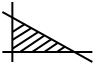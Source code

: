 <?xml version="1.0" encoding="UTF-8"?>
<dia:diagram xmlns:dia="http://www.lysator.liu.se/~alla/dia/">
  <dia:layer name="Background" visible="true">
    <dia:object type="Standard - Line" version="0" id="O0">
      <dia:attribute name="obj_pos">
        <dia:point val="4.5,9.5"/>
      </dia:attribute>
      <dia:attribute name="obj_bb">
        <dia:rectangle val="4.45,6.45;4.55,9.55"/>
      </dia:attribute>
      <dia:attribute name="conn_endpoints">
        <dia:point val="4.5,9.5"/>
        <dia:point val="4.5,6.5"/>
      </dia:attribute>
      <dia:attribute name="numcp">
        <dia:int val="1"/>
      </dia:attribute>
    </dia:object>
    <dia:object type="Standard - Line" version="0" id="O1">
      <dia:attribute name="obj_pos">
        <dia:point val="4,9"/>
      </dia:attribute>
      <dia:attribute name="obj_bb">
        <dia:rectangle val="3.95,8.95;8.55,9.05"/>
      </dia:attribute>
      <dia:attribute name="conn_endpoints">
        <dia:point val="4,9"/>
        <dia:point val="8.5,9"/>
      </dia:attribute>
      <dia:attribute name="numcp">
        <dia:int val="1"/>
      </dia:attribute>
    </dia:object>
    <dia:object type="Standard - Line" version="0" id="O2">
      <dia:attribute name="obj_pos">
        <dia:point val="4,7"/>
      </dia:attribute>
      <dia:attribute name="obj_bb">
        <dia:rectangle val="3.932,6.932;8.568,9.568"/>
      </dia:attribute>
      <dia:attribute name="conn_endpoints">
        <dia:point val="4,7"/>
        <dia:point val="8.5,9.5"/>
      </dia:attribute>
      <dia:attribute name="numcp">
        <dia:int val="1"/>
      </dia:attribute>
    </dia:object>
    <dia:object type="Standard - Line" version="0" id="O3">
      <dia:attribute name="obj_pos">
        <dia:point val="4.5,8"/>
      </dia:attribute>
      <dia:attribute name="obj_bb">
        <dia:rectangle val="4.431,7.538;5.187,8.069"/>
      </dia:attribute>
      <dia:attribute name="conn_endpoints">
        <dia:point val="4.5,8"/>
        <dia:point val="5.118,7.607"/>
      </dia:attribute>
      <dia:attribute name="numcp">
        <dia:int val="1"/>
      </dia:attribute>
      <dia:connections>
        <dia:connection handle="0" to="O0" connection="0"/>
      </dia:connections>
    </dia:object>
    <dia:object type="Standard - Line" version="0" id="O4">
      <dia:attribute name="obj_pos">
        <dia:point val="4.506,8.394"/>
      </dia:attribute>
      <dia:attribute name="obj_bb">
        <dia:rectangle val="4.437,7.738;5.512,8.463"/>
      </dia:attribute>
      <dia:attribute name="conn_endpoints">
        <dia:point val="4.506,8.394"/>
        <dia:point val="5.443,7.807"/>
      </dia:attribute>
      <dia:attribute name="numcp">
        <dia:int val="1"/>
      </dia:attribute>
    </dia:object>
    <dia:object type="Standard - Line" version="0" id="O5">
      <dia:attribute name="obj_pos">
        <dia:point val="4.506,8.832"/>
      </dia:attribute>
      <dia:attribute name="obj_bb">
        <dia:rectangle val="4.436,7.938;5.85,8.901"/>
      </dia:attribute>
      <dia:attribute name="conn_endpoints">
        <dia:point val="4.506,8.832"/>
        <dia:point val="5.781,8.007"/>
      </dia:attribute>
      <dia:attribute name="numcp">
        <dia:int val="1"/>
      </dia:attribute>
    </dia:object>
    <dia:object type="Standard - Line" version="0" id="O6">
      <dia:attribute name="obj_pos">
        <dia:point val="4.906,8.982"/>
      </dia:attribute>
      <dia:attribute name="obj_bb">
        <dia:rectangle val="4.836,8.112;6.162,9.051"/>
      </dia:attribute>
      <dia:attribute name="conn_endpoints">
        <dia:point val="4.906,8.982"/>
        <dia:point val="6.093,8.182"/>
      </dia:attribute>
      <dia:attribute name="numcp">
        <dia:int val="1"/>
      </dia:attribute>
    </dia:object>
    <dia:object type="Standard - Line" version="0" id="O7">
      <dia:attribute name="obj_pos">
        <dia:point val="5.506,8.988"/>
      </dia:attribute>
      <dia:attribute name="obj_bb">
        <dia:rectangle val="5.436,8.287;6.525,9.057"/>
      </dia:attribute>
      <dia:attribute name="conn_endpoints">
        <dia:point val="5.506,8.988"/>
        <dia:point val="6.456,8.357"/>
      </dia:attribute>
      <dia:attribute name="numcp">
        <dia:int val="1"/>
      </dia:attribute>
    </dia:object>
    <dia:object type="Standard - Line" version="0" id="O8">
      <dia:attribute name="obj_pos">
        <dia:point val="6.118,8.982"/>
      </dia:attribute>
      <dia:attribute name="obj_bb">
        <dia:rectangle val="6.049,8.475;6.837,9.051"/>
      </dia:attribute>
      <dia:attribute name="conn_endpoints">
        <dia:point val="6.118,8.982"/>
        <dia:point val="6.768,8.544"/>
      </dia:attribute>
      <dia:attribute name="numcp">
        <dia:int val="1"/>
      </dia:attribute>
    </dia:object>
    <dia:object type="Standard - Line" version="0" id="O9">
      <dia:attribute name="obj_pos">
        <dia:point val="6.731,8.994"/>
      </dia:attribute>
      <dia:attribute name="obj_bb">
        <dia:rectangle val="6.661,8.663;7.2,9.064"/>
      </dia:attribute>
      <dia:attribute name="conn_endpoints">
        <dia:point val="6.731,8.994"/>
        <dia:point val="7.131,8.732"/>
      </dia:attribute>
      <dia:attribute name="numcp">
        <dia:int val="1"/>
      </dia:attribute>
    </dia:object>
  </dia:layer>
</dia:diagram>
